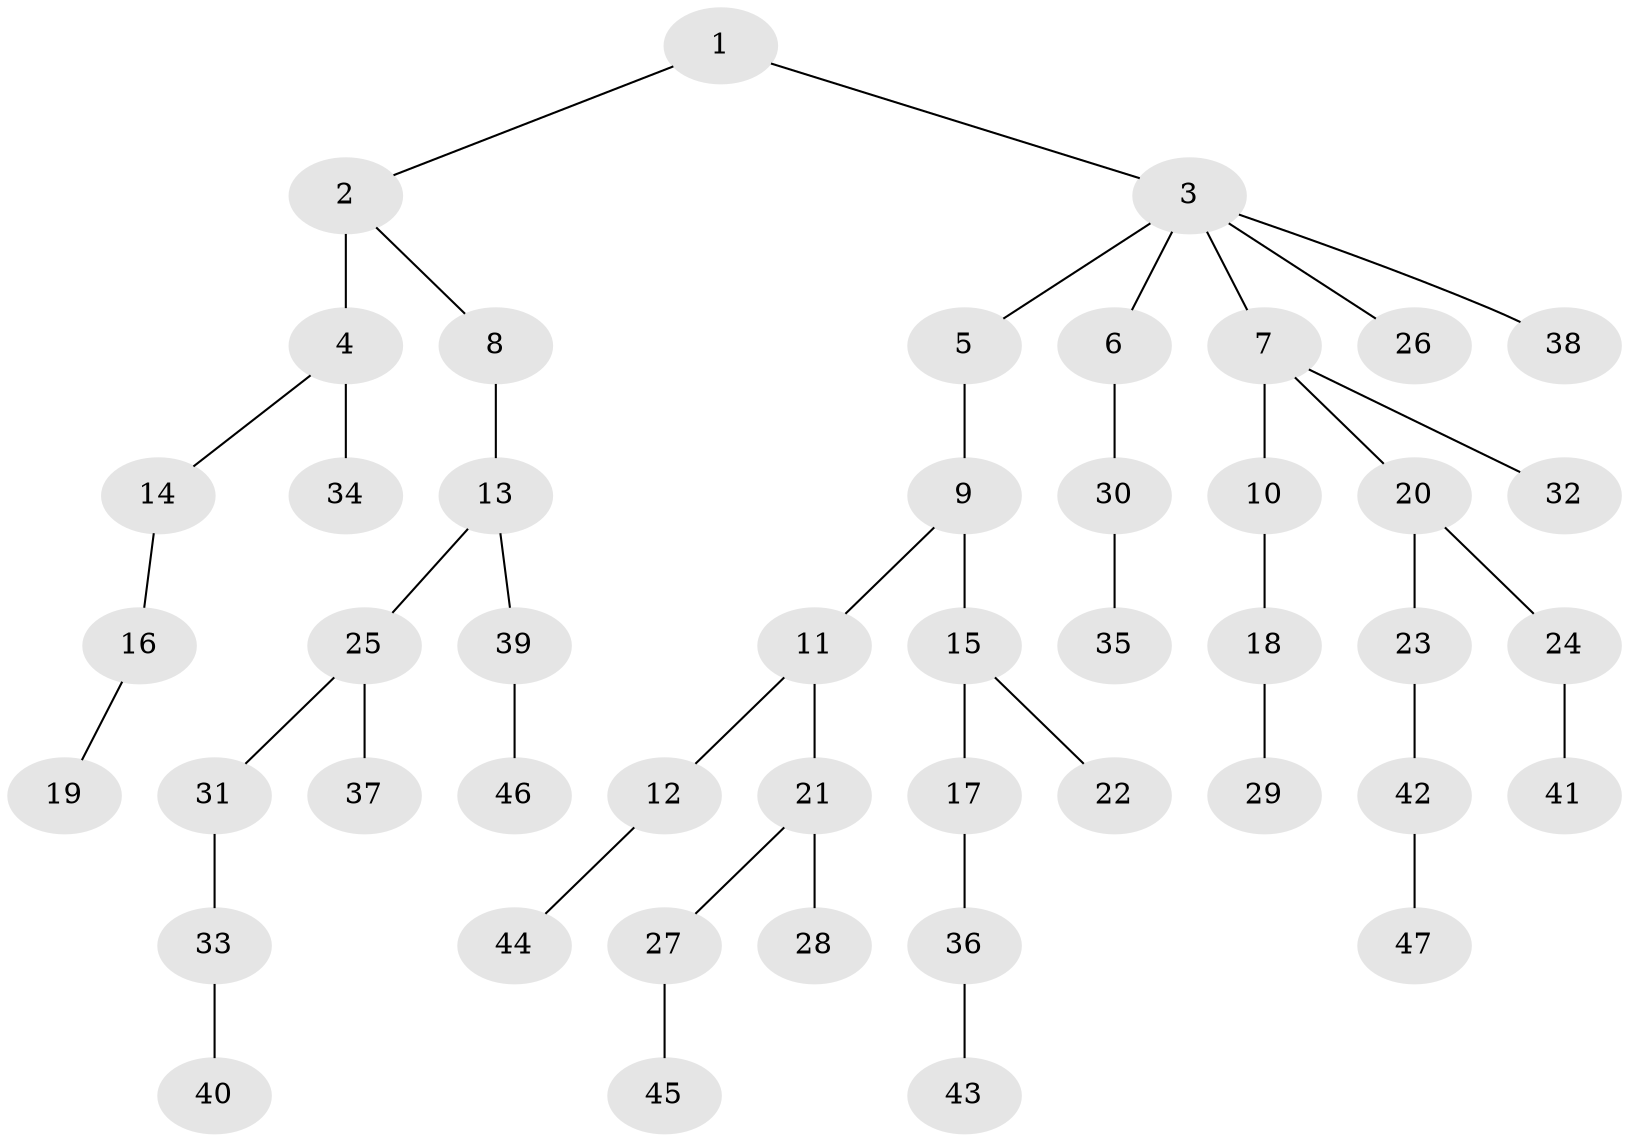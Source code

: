 // original degree distribution, {3: 0.1595744680851064, 6: 0.02127659574468085, 7: 0.010638297872340425, 2: 0.2765957446808511, 4: 0.0425531914893617, 5: 0.02127659574468085, 1: 0.46808510638297873}
// Generated by graph-tools (version 1.1) at 2025/36/03/09/25 02:36:34]
// undirected, 47 vertices, 46 edges
graph export_dot {
graph [start="1"]
  node [color=gray90,style=filled];
  1;
  2;
  3;
  4;
  5;
  6;
  7;
  8;
  9;
  10;
  11;
  12;
  13;
  14;
  15;
  16;
  17;
  18;
  19;
  20;
  21;
  22;
  23;
  24;
  25;
  26;
  27;
  28;
  29;
  30;
  31;
  32;
  33;
  34;
  35;
  36;
  37;
  38;
  39;
  40;
  41;
  42;
  43;
  44;
  45;
  46;
  47;
  1 -- 2 [weight=1.0];
  1 -- 3 [weight=1.0];
  2 -- 4 [weight=3.0];
  2 -- 8 [weight=1.0];
  3 -- 5 [weight=1.0];
  3 -- 6 [weight=1.0];
  3 -- 7 [weight=1.0];
  3 -- 26 [weight=1.0];
  3 -- 38 [weight=1.0];
  4 -- 14 [weight=1.0];
  4 -- 34 [weight=1.0];
  5 -- 9 [weight=1.0];
  6 -- 30 [weight=1.0];
  7 -- 10 [weight=3.0];
  7 -- 20 [weight=1.0];
  7 -- 32 [weight=1.0];
  8 -- 13 [weight=2.0];
  9 -- 11 [weight=1.0];
  9 -- 15 [weight=1.0];
  10 -- 18 [weight=1.0];
  11 -- 12 [weight=1.0];
  11 -- 21 [weight=1.0];
  12 -- 44 [weight=1.0];
  13 -- 25 [weight=1.0];
  13 -- 39 [weight=1.0];
  14 -- 16 [weight=1.0];
  15 -- 17 [weight=1.0];
  15 -- 22 [weight=1.0];
  16 -- 19 [weight=1.0];
  17 -- 36 [weight=1.0];
  18 -- 29 [weight=1.0];
  20 -- 23 [weight=1.0];
  20 -- 24 [weight=1.0];
  21 -- 27 [weight=1.0];
  21 -- 28 [weight=2.0];
  23 -- 42 [weight=2.0];
  24 -- 41 [weight=1.0];
  25 -- 31 [weight=1.0];
  25 -- 37 [weight=2.0];
  27 -- 45 [weight=1.0];
  30 -- 35 [weight=1.0];
  31 -- 33 [weight=4.0];
  33 -- 40 [weight=1.0];
  36 -- 43 [weight=1.0];
  39 -- 46 [weight=1.0];
  42 -- 47 [weight=1.0];
}
